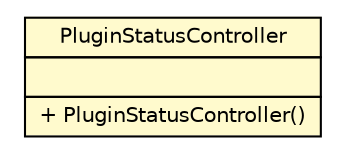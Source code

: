 #!/usr/local/bin/dot
#
# Class diagram 
# Generated by UMLGraph version 5.1 (http://www.umlgraph.org/)
#

digraph G {
	edge [fontname="Helvetica",fontsize=10,labelfontname="Helvetica",labelfontsize=10];
	node [fontname="Helvetica",fontsize=10,shape=plaintext];
	nodesep=0.25;
	ranksep=0.5;
	// net.sereneproject.collector.web.PluginStatusController
	c395 [label=<<table title="net.sereneproject.collector.web.PluginStatusController" border="0" cellborder="1" cellspacing="0" cellpadding="2" port="p" bgcolor="lemonChiffon" href="./PluginStatusController.html">
		<tr><td><table border="0" cellspacing="0" cellpadding="1">
<tr><td align="center" balign="center"> PluginStatusController </td></tr>
		</table></td></tr>
		<tr><td><table border="0" cellspacing="0" cellpadding="1">
<tr><td align="left" balign="left">  </td></tr>
		</table></td></tr>
		<tr><td><table border="0" cellspacing="0" cellpadding="1">
<tr><td align="left" balign="left"> + PluginStatusController() </td></tr>
		</table></td></tr>
		</table>>, fontname="Helvetica", fontcolor="black", fontsize=10.0];
}

